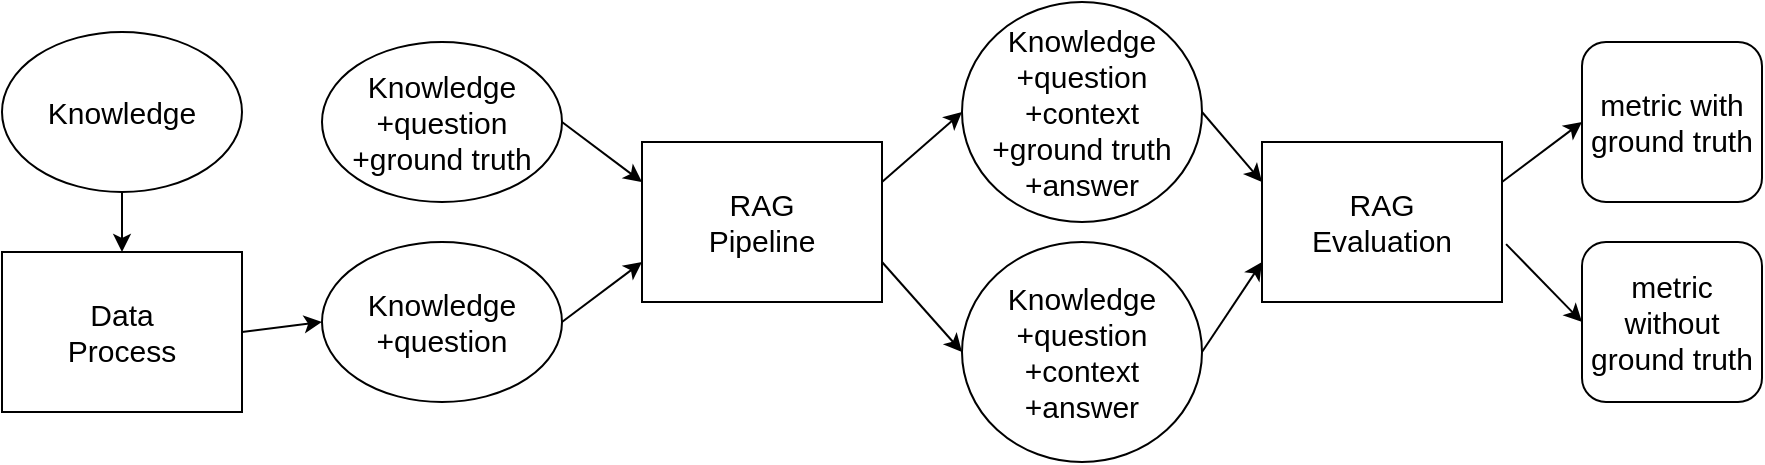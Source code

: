 <mxfile version="24.2.0" type="github">
  <diagram name="第 1 页" id="Sqdw41zdQ13881j1d5oV">
    <mxGraphModel dx="1434" dy="746" grid="1" gridSize="10" guides="1" tooltips="1" connect="1" arrows="1" fold="1" page="1" pageScale="1" pageWidth="827" pageHeight="1169" math="0" shadow="0">
      <root>
        <mxCell id="0" />
        <mxCell id="1" parent="0" />
        <mxCell id="PACDsi3cajVirednJGtU-1" value="Knowledge" style="ellipse;whiteSpace=wrap;html=1;fontSize=15;" vertex="1" parent="1">
          <mxGeometry x="70" y="235" width="120" height="80" as="geometry" />
        </mxCell>
        <mxCell id="PACDsi3cajVirednJGtU-2" value="Data&lt;div style=&quot;font-size: 15px;&quot;&gt;Process&lt;/div&gt;" style="rounded=0;whiteSpace=wrap;html=1;fontSize=15;" vertex="1" parent="1">
          <mxGeometry x="70" y="345" width="120" height="80" as="geometry" />
        </mxCell>
        <mxCell id="PACDsi3cajVirednJGtU-3" value="" style="endArrow=classic;html=1;rounded=0;exitX=0.5;exitY=1;exitDx=0;exitDy=0;entryX=0.5;entryY=0;entryDx=0;entryDy=0;fontSize=15;" edge="1" parent="1" source="PACDsi3cajVirednJGtU-1" target="PACDsi3cajVirednJGtU-2">
          <mxGeometry width="50" height="50" relative="1" as="geometry">
            <mxPoint x="410" y="485" as="sourcePoint" />
            <mxPoint x="460" y="435" as="targetPoint" />
          </mxGeometry>
        </mxCell>
        <mxCell id="PACDsi3cajVirednJGtU-4" value="RAG&lt;div style=&quot;font-size: 15px;&quot;&gt;Pipeline&lt;/div&gt;" style="rounded=0;whiteSpace=wrap;html=1;fontSize=15;" vertex="1" parent="1">
          <mxGeometry x="390" y="290" width="120" height="80" as="geometry" />
        </mxCell>
        <mxCell id="PACDsi3cajVirednJGtU-5" value="" style="endArrow=classic;html=1;rounded=0;exitX=1;exitY=0.5;exitDx=0;exitDy=0;entryX=0;entryY=0.75;entryDx=0;entryDy=0;fontSize=15;" edge="1" parent="1" source="PACDsi3cajVirednJGtU-6" target="PACDsi3cajVirednJGtU-4">
          <mxGeometry width="50" height="50" relative="1" as="geometry">
            <mxPoint x="299.5" y="220" as="sourcePoint" />
            <mxPoint x="299.5" y="270" as="targetPoint" />
          </mxGeometry>
        </mxCell>
        <mxCell id="PACDsi3cajVirednJGtU-6" value="Knowledge&lt;div style=&quot;font-size: 15px;&quot;&gt;+question&lt;/div&gt;" style="ellipse;whiteSpace=wrap;html=1;fontSize=15;" vertex="1" parent="1">
          <mxGeometry x="230" y="340" width="120" height="80" as="geometry" />
        </mxCell>
        <mxCell id="PACDsi3cajVirednJGtU-7" value="" style="endArrow=classic;html=1;rounded=0;exitX=1;exitY=0.5;exitDx=0;exitDy=0;entryX=0;entryY=0.5;entryDx=0;entryDy=0;fontSize=15;" edge="1" parent="1" source="PACDsi3cajVirednJGtU-2" target="PACDsi3cajVirednJGtU-6">
          <mxGeometry width="50" height="50" relative="1" as="geometry">
            <mxPoint x="300" y="380" as="sourcePoint" />
            <mxPoint x="320" y="460" as="targetPoint" />
          </mxGeometry>
        </mxCell>
        <mxCell id="PACDsi3cajVirednJGtU-9" value="Knowledge&lt;div style=&quot;font-size: 15px;&quot;&gt;+question&lt;/div&gt;&lt;div style=&quot;font-size: 15px;&quot;&gt;+ground truth&lt;/div&gt;" style="ellipse;whiteSpace=wrap;html=1;fontSize=15;" vertex="1" parent="1">
          <mxGeometry x="230" y="240" width="120" height="80" as="geometry" />
        </mxCell>
        <mxCell id="PACDsi3cajVirednJGtU-10" value="" style="endArrow=classic;html=1;rounded=0;exitX=1;exitY=0.5;exitDx=0;exitDy=0;entryX=0;entryY=0.25;entryDx=0;entryDy=0;fontSize=15;" edge="1" parent="1" source="PACDsi3cajVirednJGtU-9" target="PACDsi3cajVirednJGtU-4">
          <mxGeometry width="50" height="50" relative="1" as="geometry">
            <mxPoint x="360" y="380" as="sourcePoint" />
            <mxPoint x="400" y="340" as="targetPoint" />
          </mxGeometry>
        </mxCell>
        <mxCell id="PACDsi3cajVirednJGtU-11" value="Knowledge&lt;div style=&quot;font-size: 15px;&quot;&gt;+question&lt;/div&gt;&lt;div style=&quot;font-size: 15px;&quot;&gt;+context&lt;/div&gt;&lt;div style=&quot;font-size: 15px;&quot;&gt;+answer&lt;/div&gt;" style="ellipse;whiteSpace=wrap;html=1;fontSize=15;" vertex="1" parent="1">
          <mxGeometry x="550" y="340" width="120" height="110" as="geometry" />
        </mxCell>
        <mxCell id="PACDsi3cajVirednJGtU-12" value="Knowledge&lt;div style=&quot;font-size: 15px;&quot;&gt;+question&lt;/div&gt;&lt;div style=&quot;font-size: 15px;&quot;&gt;+context&lt;/div&gt;&lt;div style=&quot;font-size: 15px;&quot;&gt;+ground truth&lt;/div&gt;&lt;div style=&quot;font-size: 15px;&quot;&gt;+answer&lt;/div&gt;" style="ellipse;whiteSpace=wrap;html=1;fontSize=15;" vertex="1" parent="1">
          <mxGeometry x="550" y="220" width="120" height="110" as="geometry" />
        </mxCell>
        <mxCell id="PACDsi3cajVirednJGtU-13" value="" style="endArrow=classic;html=1;rounded=0;exitX=1;exitY=0.25;exitDx=0;exitDy=0;entryX=0;entryY=0.5;entryDx=0;entryDy=0;fontSize=15;" edge="1" parent="1" source="PACDsi3cajVirednJGtU-4" target="PACDsi3cajVirednJGtU-12">
          <mxGeometry width="50" height="50" relative="1" as="geometry">
            <mxPoint x="360" y="290" as="sourcePoint" />
            <mxPoint x="400" y="320" as="targetPoint" />
          </mxGeometry>
        </mxCell>
        <mxCell id="PACDsi3cajVirednJGtU-14" value="" style="endArrow=classic;html=1;rounded=0;exitX=1;exitY=0.75;exitDx=0;exitDy=0;entryX=0;entryY=0.5;entryDx=0;entryDy=0;fontSize=15;" edge="1" parent="1" source="PACDsi3cajVirednJGtU-4" target="PACDsi3cajVirednJGtU-11">
          <mxGeometry width="50" height="50" relative="1" as="geometry">
            <mxPoint x="520" y="320" as="sourcePoint" />
            <mxPoint x="560" y="300" as="targetPoint" />
          </mxGeometry>
        </mxCell>
        <mxCell id="PACDsi3cajVirednJGtU-15" value="RAG&lt;div style=&quot;font-size: 15px;&quot;&gt;Evaluation&lt;/div&gt;" style="rounded=0;whiteSpace=wrap;html=1;fontSize=15;" vertex="1" parent="1">
          <mxGeometry x="700" y="290" width="120" height="80" as="geometry" />
        </mxCell>
        <mxCell id="PACDsi3cajVirednJGtU-16" value="" style="endArrow=classic;html=1;rounded=0;exitX=1;exitY=0.5;exitDx=0;exitDy=0;entryX=0;entryY=0.25;entryDx=0;entryDy=0;fontSize=15;" edge="1" parent="1" source="PACDsi3cajVirednJGtU-12" target="PACDsi3cajVirednJGtU-15">
          <mxGeometry width="50" height="50" relative="1" as="geometry">
            <mxPoint x="520" y="320" as="sourcePoint" />
            <mxPoint x="560" y="300" as="targetPoint" />
          </mxGeometry>
        </mxCell>
        <mxCell id="PACDsi3cajVirednJGtU-17" value="" style="endArrow=classic;html=1;rounded=0;exitX=1;exitY=0.5;exitDx=0;exitDy=0;entryX=0;entryY=0.75;entryDx=0;entryDy=0;fontSize=15;" edge="1" parent="1" source="PACDsi3cajVirednJGtU-11" target="PACDsi3cajVirednJGtU-15">
          <mxGeometry width="50" height="50" relative="1" as="geometry">
            <mxPoint x="680" y="300" as="sourcePoint" />
            <mxPoint x="710" y="320" as="targetPoint" />
          </mxGeometry>
        </mxCell>
        <mxCell id="PACDsi3cajVirednJGtU-18" value="metric with ground truth" style="rounded=1;whiteSpace=wrap;html=1;fontSize=15;" vertex="1" parent="1">
          <mxGeometry x="860" y="240" width="90" height="80" as="geometry" />
        </mxCell>
        <mxCell id="PACDsi3cajVirednJGtU-19" value="metric without ground truth" style="rounded=1;whiteSpace=wrap;html=1;fontSize=15;" vertex="1" parent="1">
          <mxGeometry x="860" y="340" width="90" height="80" as="geometry" />
        </mxCell>
        <mxCell id="PACDsi3cajVirednJGtU-20" value="" style="endArrow=classic;html=1;rounded=0;exitX=1;exitY=0.25;exitDx=0;exitDy=0;entryX=0;entryY=0.5;entryDx=0;entryDy=0;fontSize=15;" edge="1" parent="1" source="PACDsi3cajVirednJGtU-15" target="PACDsi3cajVirednJGtU-18">
          <mxGeometry width="50" height="50" relative="1" as="geometry">
            <mxPoint x="680" y="300" as="sourcePoint" />
            <mxPoint x="710" y="320" as="targetPoint" />
          </mxGeometry>
        </mxCell>
        <mxCell id="PACDsi3cajVirednJGtU-21" value="" style="endArrow=classic;html=1;rounded=0;exitX=1.017;exitY=0.638;exitDx=0;exitDy=0;entryX=0;entryY=0.5;entryDx=0;entryDy=0;fontSize=15;exitPerimeter=0;" edge="1" parent="1" source="PACDsi3cajVirednJGtU-15" target="PACDsi3cajVirednJGtU-19">
          <mxGeometry width="50" height="50" relative="1" as="geometry">
            <mxPoint x="830" y="320" as="sourcePoint" />
            <mxPoint x="880" y="290" as="targetPoint" />
          </mxGeometry>
        </mxCell>
      </root>
    </mxGraphModel>
  </diagram>
</mxfile>

